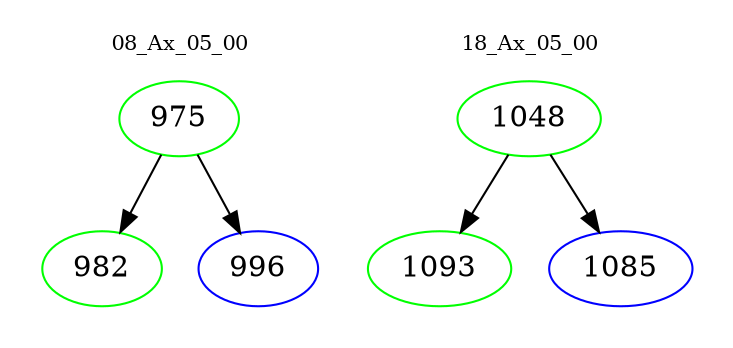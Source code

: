 digraph{
subgraph cluster_0 {
color = white
label = "08_Ax_05_00";
fontsize=10;
T0_975 [label="975", color="green"]
T0_975 -> T0_982 [color="black"]
T0_982 [label="982", color="green"]
T0_975 -> T0_996 [color="black"]
T0_996 [label="996", color="blue"]
}
subgraph cluster_1 {
color = white
label = "18_Ax_05_00";
fontsize=10;
T1_1048 [label="1048", color="green"]
T1_1048 -> T1_1093 [color="black"]
T1_1093 [label="1093", color="green"]
T1_1048 -> T1_1085 [color="black"]
T1_1085 [label="1085", color="blue"]
}
}
